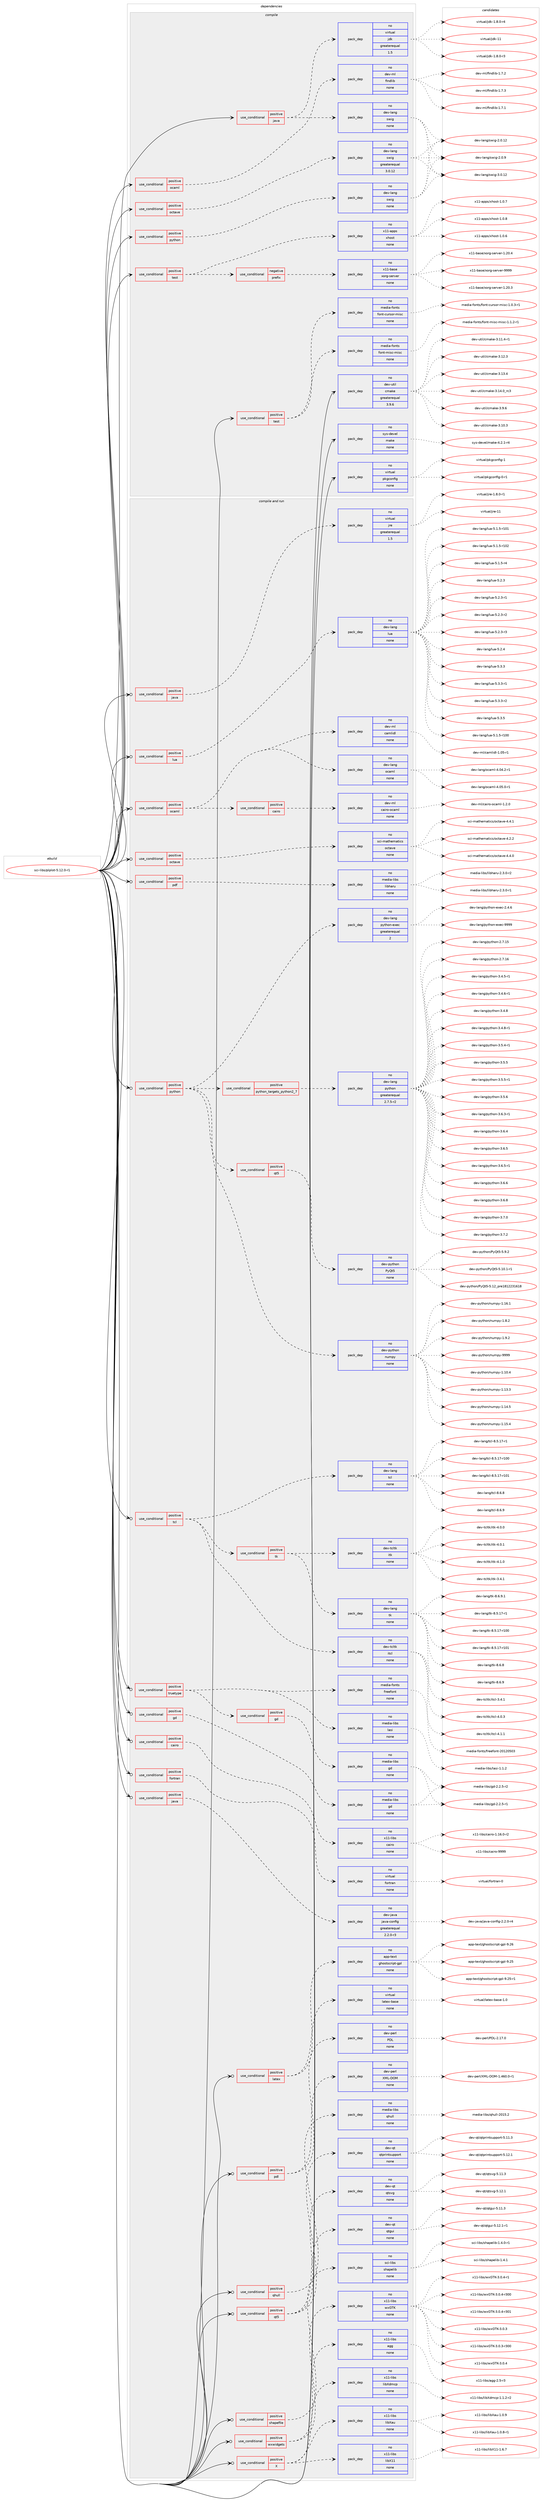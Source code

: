 digraph prolog {

# *************
# Graph options
# *************

newrank=true;
concentrate=true;
compound=true;
graph [rankdir=LR,fontname=Helvetica,fontsize=10,ranksep=1.5];#, ranksep=2.5, nodesep=0.2];
edge  [arrowhead=vee];
node  [fontname=Helvetica,fontsize=10];

# **********
# The ebuild
# **********

subgraph cluster_leftcol {
color=gray;
rank=same;
label=<<i>ebuild</i>>;
id [label="sci-libs/plplot-5.12.0-r1", color=red, width=4, href="../sci-libs/plplot-5.12.0-r1.svg"];
}

# ****************
# The dependencies
# ****************

subgraph cluster_midcol {
color=gray;
label=<<i>dependencies</i>>;
subgraph cluster_compile {
fillcolor="#eeeeee";
style=filled;
label=<<i>compile</i>>;
subgraph cond453960 {
dependency1695758 [label=<<TABLE BORDER="0" CELLBORDER="1" CELLSPACING="0" CELLPADDING="4"><TR><TD ROWSPAN="3" CELLPADDING="10">use_conditional</TD></TR><TR><TD>positive</TD></TR><TR><TD>java</TD></TR></TABLE>>, shape=none, color=red];
subgraph pack1213994 {
dependency1695759 [label=<<TABLE BORDER="0" CELLBORDER="1" CELLSPACING="0" CELLPADDING="4" WIDTH="220"><TR><TD ROWSPAN="6" CELLPADDING="30">pack_dep</TD></TR><TR><TD WIDTH="110">no</TD></TR><TR><TD>virtual</TD></TR><TR><TD>jdk</TD></TR><TR><TD>greaterequal</TD></TR><TR><TD>1.5</TD></TR></TABLE>>, shape=none, color=blue];
}
dependency1695758:e -> dependency1695759:w [weight=20,style="dashed",arrowhead="vee"];
subgraph pack1213995 {
dependency1695760 [label=<<TABLE BORDER="0" CELLBORDER="1" CELLSPACING="0" CELLPADDING="4" WIDTH="220"><TR><TD ROWSPAN="6" CELLPADDING="30">pack_dep</TD></TR><TR><TD WIDTH="110">no</TD></TR><TR><TD>dev-lang</TD></TR><TR><TD>swig</TD></TR><TR><TD>none</TD></TR><TR><TD></TD></TR></TABLE>>, shape=none, color=blue];
}
dependency1695758:e -> dependency1695760:w [weight=20,style="dashed",arrowhead="vee"];
}
id:e -> dependency1695758:w [weight=20,style="solid",arrowhead="vee"];
subgraph cond453961 {
dependency1695761 [label=<<TABLE BORDER="0" CELLBORDER="1" CELLSPACING="0" CELLPADDING="4"><TR><TD ROWSPAN="3" CELLPADDING="10">use_conditional</TD></TR><TR><TD>positive</TD></TR><TR><TD>ocaml</TD></TR></TABLE>>, shape=none, color=red];
subgraph pack1213996 {
dependency1695762 [label=<<TABLE BORDER="0" CELLBORDER="1" CELLSPACING="0" CELLPADDING="4" WIDTH="220"><TR><TD ROWSPAN="6" CELLPADDING="30">pack_dep</TD></TR><TR><TD WIDTH="110">no</TD></TR><TR><TD>dev-ml</TD></TR><TR><TD>findlib</TD></TR><TR><TD>none</TD></TR><TR><TD></TD></TR></TABLE>>, shape=none, color=blue];
}
dependency1695761:e -> dependency1695762:w [weight=20,style="dashed",arrowhead="vee"];
}
id:e -> dependency1695761:w [weight=20,style="solid",arrowhead="vee"];
subgraph cond453962 {
dependency1695763 [label=<<TABLE BORDER="0" CELLBORDER="1" CELLSPACING="0" CELLPADDING="4"><TR><TD ROWSPAN="3" CELLPADDING="10">use_conditional</TD></TR><TR><TD>positive</TD></TR><TR><TD>octave</TD></TR></TABLE>>, shape=none, color=red];
subgraph pack1213997 {
dependency1695764 [label=<<TABLE BORDER="0" CELLBORDER="1" CELLSPACING="0" CELLPADDING="4" WIDTH="220"><TR><TD ROWSPAN="6" CELLPADDING="30">pack_dep</TD></TR><TR><TD WIDTH="110">no</TD></TR><TR><TD>dev-lang</TD></TR><TR><TD>swig</TD></TR><TR><TD>greaterequal</TD></TR><TR><TD>3.0.12</TD></TR></TABLE>>, shape=none, color=blue];
}
dependency1695763:e -> dependency1695764:w [weight=20,style="dashed",arrowhead="vee"];
}
id:e -> dependency1695763:w [weight=20,style="solid",arrowhead="vee"];
subgraph cond453963 {
dependency1695765 [label=<<TABLE BORDER="0" CELLBORDER="1" CELLSPACING="0" CELLPADDING="4"><TR><TD ROWSPAN="3" CELLPADDING="10">use_conditional</TD></TR><TR><TD>positive</TD></TR><TR><TD>python</TD></TR></TABLE>>, shape=none, color=red];
subgraph pack1213998 {
dependency1695766 [label=<<TABLE BORDER="0" CELLBORDER="1" CELLSPACING="0" CELLPADDING="4" WIDTH="220"><TR><TD ROWSPAN="6" CELLPADDING="30">pack_dep</TD></TR><TR><TD WIDTH="110">no</TD></TR><TR><TD>dev-lang</TD></TR><TR><TD>swig</TD></TR><TR><TD>none</TD></TR><TR><TD></TD></TR></TABLE>>, shape=none, color=blue];
}
dependency1695765:e -> dependency1695766:w [weight=20,style="dashed",arrowhead="vee"];
}
id:e -> dependency1695765:w [weight=20,style="solid",arrowhead="vee"];
subgraph cond453964 {
dependency1695767 [label=<<TABLE BORDER="0" CELLBORDER="1" CELLSPACING="0" CELLPADDING="4"><TR><TD ROWSPAN="3" CELLPADDING="10">use_conditional</TD></TR><TR><TD>positive</TD></TR><TR><TD>test</TD></TR></TABLE>>, shape=none, color=red];
subgraph cond453965 {
dependency1695768 [label=<<TABLE BORDER="0" CELLBORDER="1" CELLSPACING="0" CELLPADDING="4"><TR><TD ROWSPAN="3" CELLPADDING="10">use_conditional</TD></TR><TR><TD>negative</TD></TR><TR><TD>prefix</TD></TR></TABLE>>, shape=none, color=red];
subgraph pack1213999 {
dependency1695769 [label=<<TABLE BORDER="0" CELLBORDER="1" CELLSPACING="0" CELLPADDING="4" WIDTH="220"><TR><TD ROWSPAN="6" CELLPADDING="30">pack_dep</TD></TR><TR><TD WIDTH="110">no</TD></TR><TR><TD>x11-base</TD></TR><TR><TD>xorg-server</TD></TR><TR><TD>none</TD></TR><TR><TD></TD></TR></TABLE>>, shape=none, color=blue];
}
dependency1695768:e -> dependency1695769:w [weight=20,style="dashed",arrowhead="vee"];
}
dependency1695767:e -> dependency1695768:w [weight=20,style="dashed",arrowhead="vee"];
subgraph pack1214000 {
dependency1695770 [label=<<TABLE BORDER="0" CELLBORDER="1" CELLSPACING="0" CELLPADDING="4" WIDTH="220"><TR><TD ROWSPAN="6" CELLPADDING="30">pack_dep</TD></TR><TR><TD WIDTH="110">no</TD></TR><TR><TD>x11-apps</TD></TR><TR><TD>xhost</TD></TR><TR><TD>none</TD></TR><TR><TD></TD></TR></TABLE>>, shape=none, color=blue];
}
dependency1695767:e -> dependency1695770:w [weight=20,style="dashed",arrowhead="vee"];
}
id:e -> dependency1695767:w [weight=20,style="solid",arrowhead="vee"];
subgraph cond453966 {
dependency1695771 [label=<<TABLE BORDER="0" CELLBORDER="1" CELLSPACING="0" CELLPADDING="4"><TR><TD ROWSPAN="3" CELLPADDING="10">use_conditional</TD></TR><TR><TD>positive</TD></TR><TR><TD>test</TD></TR></TABLE>>, shape=none, color=red];
subgraph pack1214001 {
dependency1695772 [label=<<TABLE BORDER="0" CELLBORDER="1" CELLSPACING="0" CELLPADDING="4" WIDTH="220"><TR><TD ROWSPAN="6" CELLPADDING="30">pack_dep</TD></TR><TR><TD WIDTH="110">no</TD></TR><TR><TD>media-fonts</TD></TR><TR><TD>font-misc-misc</TD></TR><TR><TD>none</TD></TR><TR><TD></TD></TR></TABLE>>, shape=none, color=blue];
}
dependency1695771:e -> dependency1695772:w [weight=20,style="dashed",arrowhead="vee"];
subgraph pack1214002 {
dependency1695773 [label=<<TABLE BORDER="0" CELLBORDER="1" CELLSPACING="0" CELLPADDING="4" WIDTH="220"><TR><TD ROWSPAN="6" CELLPADDING="30">pack_dep</TD></TR><TR><TD WIDTH="110">no</TD></TR><TR><TD>media-fonts</TD></TR><TR><TD>font-cursor-misc</TD></TR><TR><TD>none</TD></TR><TR><TD></TD></TR></TABLE>>, shape=none, color=blue];
}
dependency1695771:e -> dependency1695773:w [weight=20,style="dashed",arrowhead="vee"];
}
id:e -> dependency1695771:w [weight=20,style="solid",arrowhead="vee"];
subgraph pack1214003 {
dependency1695774 [label=<<TABLE BORDER="0" CELLBORDER="1" CELLSPACING="0" CELLPADDING="4" WIDTH="220"><TR><TD ROWSPAN="6" CELLPADDING="30">pack_dep</TD></TR><TR><TD WIDTH="110">no</TD></TR><TR><TD>dev-util</TD></TR><TR><TD>cmake</TD></TR><TR><TD>greaterequal</TD></TR><TR><TD>3.9.6</TD></TR></TABLE>>, shape=none, color=blue];
}
id:e -> dependency1695774:w [weight=20,style="solid",arrowhead="vee"];
subgraph pack1214004 {
dependency1695775 [label=<<TABLE BORDER="0" CELLBORDER="1" CELLSPACING="0" CELLPADDING="4" WIDTH="220"><TR><TD ROWSPAN="6" CELLPADDING="30">pack_dep</TD></TR><TR><TD WIDTH="110">no</TD></TR><TR><TD>sys-devel</TD></TR><TR><TD>make</TD></TR><TR><TD>none</TD></TR><TR><TD></TD></TR></TABLE>>, shape=none, color=blue];
}
id:e -> dependency1695775:w [weight=20,style="solid",arrowhead="vee"];
subgraph pack1214005 {
dependency1695776 [label=<<TABLE BORDER="0" CELLBORDER="1" CELLSPACING="0" CELLPADDING="4" WIDTH="220"><TR><TD ROWSPAN="6" CELLPADDING="30">pack_dep</TD></TR><TR><TD WIDTH="110">no</TD></TR><TR><TD>virtual</TD></TR><TR><TD>pkgconfig</TD></TR><TR><TD>none</TD></TR><TR><TD></TD></TR></TABLE>>, shape=none, color=blue];
}
id:e -> dependency1695776:w [weight=20,style="solid",arrowhead="vee"];
}
subgraph cluster_compileandrun {
fillcolor="#eeeeee";
style=filled;
label=<<i>compile and run</i>>;
subgraph cond453967 {
dependency1695777 [label=<<TABLE BORDER="0" CELLBORDER="1" CELLSPACING="0" CELLPADDING="4"><TR><TD ROWSPAN="3" CELLPADDING="10">use_conditional</TD></TR><TR><TD>positive</TD></TR><TR><TD>X</TD></TR></TABLE>>, shape=none, color=red];
subgraph pack1214006 {
dependency1695778 [label=<<TABLE BORDER="0" CELLBORDER="1" CELLSPACING="0" CELLPADDING="4" WIDTH="220"><TR><TD ROWSPAN="6" CELLPADDING="30">pack_dep</TD></TR><TR><TD WIDTH="110">no</TD></TR><TR><TD>x11-libs</TD></TR><TR><TD>libX11</TD></TR><TR><TD>none</TD></TR><TR><TD></TD></TR></TABLE>>, shape=none, color=blue];
}
dependency1695777:e -> dependency1695778:w [weight=20,style="dashed",arrowhead="vee"];
subgraph pack1214007 {
dependency1695779 [label=<<TABLE BORDER="0" CELLBORDER="1" CELLSPACING="0" CELLPADDING="4" WIDTH="220"><TR><TD ROWSPAN="6" CELLPADDING="30">pack_dep</TD></TR><TR><TD WIDTH="110">no</TD></TR><TR><TD>x11-libs</TD></TR><TR><TD>libXau</TD></TR><TR><TD>none</TD></TR><TR><TD></TD></TR></TABLE>>, shape=none, color=blue];
}
dependency1695777:e -> dependency1695779:w [weight=20,style="dashed",arrowhead="vee"];
subgraph pack1214008 {
dependency1695780 [label=<<TABLE BORDER="0" CELLBORDER="1" CELLSPACING="0" CELLPADDING="4" WIDTH="220"><TR><TD ROWSPAN="6" CELLPADDING="30">pack_dep</TD></TR><TR><TD WIDTH="110">no</TD></TR><TR><TD>x11-libs</TD></TR><TR><TD>libXdmcp</TD></TR><TR><TD>none</TD></TR><TR><TD></TD></TR></TABLE>>, shape=none, color=blue];
}
dependency1695777:e -> dependency1695780:w [weight=20,style="dashed",arrowhead="vee"];
}
id:e -> dependency1695777:w [weight=20,style="solid",arrowhead="odotvee"];
subgraph cond453968 {
dependency1695781 [label=<<TABLE BORDER="0" CELLBORDER="1" CELLSPACING="0" CELLPADDING="4"><TR><TD ROWSPAN="3" CELLPADDING="10">use_conditional</TD></TR><TR><TD>positive</TD></TR><TR><TD>cairo</TD></TR></TABLE>>, shape=none, color=red];
subgraph pack1214009 {
dependency1695782 [label=<<TABLE BORDER="0" CELLBORDER="1" CELLSPACING="0" CELLPADDING="4" WIDTH="220"><TR><TD ROWSPAN="6" CELLPADDING="30">pack_dep</TD></TR><TR><TD WIDTH="110">no</TD></TR><TR><TD>x11-libs</TD></TR><TR><TD>cairo</TD></TR><TR><TD>none</TD></TR><TR><TD></TD></TR></TABLE>>, shape=none, color=blue];
}
dependency1695781:e -> dependency1695782:w [weight=20,style="dashed",arrowhead="vee"];
}
id:e -> dependency1695781:w [weight=20,style="solid",arrowhead="odotvee"];
subgraph cond453969 {
dependency1695783 [label=<<TABLE BORDER="0" CELLBORDER="1" CELLSPACING="0" CELLPADDING="4"><TR><TD ROWSPAN="3" CELLPADDING="10">use_conditional</TD></TR><TR><TD>positive</TD></TR><TR><TD>fortran</TD></TR></TABLE>>, shape=none, color=red];
subgraph pack1214010 {
dependency1695784 [label=<<TABLE BORDER="0" CELLBORDER="1" CELLSPACING="0" CELLPADDING="4" WIDTH="220"><TR><TD ROWSPAN="6" CELLPADDING="30">pack_dep</TD></TR><TR><TD WIDTH="110">no</TD></TR><TR><TD>virtual</TD></TR><TR><TD>fortran</TD></TR><TR><TD>none</TD></TR><TR><TD></TD></TR></TABLE>>, shape=none, color=blue];
}
dependency1695783:e -> dependency1695784:w [weight=20,style="dashed",arrowhead="vee"];
}
id:e -> dependency1695783:w [weight=20,style="solid",arrowhead="odotvee"];
subgraph cond453970 {
dependency1695785 [label=<<TABLE BORDER="0" CELLBORDER="1" CELLSPACING="0" CELLPADDING="4"><TR><TD ROWSPAN="3" CELLPADDING="10">use_conditional</TD></TR><TR><TD>positive</TD></TR><TR><TD>gd</TD></TR></TABLE>>, shape=none, color=red];
subgraph pack1214011 {
dependency1695786 [label=<<TABLE BORDER="0" CELLBORDER="1" CELLSPACING="0" CELLPADDING="4" WIDTH="220"><TR><TD ROWSPAN="6" CELLPADDING="30">pack_dep</TD></TR><TR><TD WIDTH="110">no</TD></TR><TR><TD>media-libs</TD></TR><TR><TD>gd</TD></TR><TR><TD>none</TD></TR><TR><TD></TD></TR></TABLE>>, shape=none, color=blue];
}
dependency1695785:e -> dependency1695786:w [weight=20,style="dashed",arrowhead="vee"];
}
id:e -> dependency1695785:w [weight=20,style="solid",arrowhead="odotvee"];
subgraph cond453971 {
dependency1695787 [label=<<TABLE BORDER="0" CELLBORDER="1" CELLSPACING="0" CELLPADDING="4"><TR><TD ROWSPAN="3" CELLPADDING="10">use_conditional</TD></TR><TR><TD>positive</TD></TR><TR><TD>java</TD></TR></TABLE>>, shape=none, color=red];
subgraph pack1214012 {
dependency1695788 [label=<<TABLE BORDER="0" CELLBORDER="1" CELLSPACING="0" CELLPADDING="4" WIDTH="220"><TR><TD ROWSPAN="6" CELLPADDING="30">pack_dep</TD></TR><TR><TD WIDTH="110">no</TD></TR><TR><TD>dev-java</TD></TR><TR><TD>java-config</TD></TR><TR><TD>greaterequal</TD></TR><TR><TD>2.2.0-r3</TD></TR></TABLE>>, shape=none, color=blue];
}
dependency1695787:e -> dependency1695788:w [weight=20,style="dashed",arrowhead="vee"];
}
id:e -> dependency1695787:w [weight=20,style="solid",arrowhead="odotvee"];
subgraph cond453972 {
dependency1695789 [label=<<TABLE BORDER="0" CELLBORDER="1" CELLSPACING="0" CELLPADDING="4"><TR><TD ROWSPAN="3" CELLPADDING="10">use_conditional</TD></TR><TR><TD>positive</TD></TR><TR><TD>java</TD></TR></TABLE>>, shape=none, color=red];
subgraph pack1214013 {
dependency1695790 [label=<<TABLE BORDER="0" CELLBORDER="1" CELLSPACING="0" CELLPADDING="4" WIDTH="220"><TR><TD ROWSPAN="6" CELLPADDING="30">pack_dep</TD></TR><TR><TD WIDTH="110">no</TD></TR><TR><TD>virtual</TD></TR><TR><TD>jre</TD></TR><TR><TD>greaterequal</TD></TR><TR><TD>1.5</TD></TR></TABLE>>, shape=none, color=blue];
}
dependency1695789:e -> dependency1695790:w [weight=20,style="dashed",arrowhead="vee"];
}
id:e -> dependency1695789:w [weight=20,style="solid",arrowhead="odotvee"];
subgraph cond453973 {
dependency1695791 [label=<<TABLE BORDER="0" CELLBORDER="1" CELLSPACING="0" CELLPADDING="4"><TR><TD ROWSPAN="3" CELLPADDING="10">use_conditional</TD></TR><TR><TD>positive</TD></TR><TR><TD>latex</TD></TR></TABLE>>, shape=none, color=red];
subgraph pack1214014 {
dependency1695792 [label=<<TABLE BORDER="0" CELLBORDER="1" CELLSPACING="0" CELLPADDING="4" WIDTH="220"><TR><TD ROWSPAN="6" CELLPADDING="30">pack_dep</TD></TR><TR><TD WIDTH="110">no</TD></TR><TR><TD>app-text</TD></TR><TR><TD>ghostscript-gpl</TD></TR><TR><TD>none</TD></TR><TR><TD></TD></TR></TABLE>>, shape=none, color=blue];
}
dependency1695791:e -> dependency1695792:w [weight=20,style="dashed",arrowhead="vee"];
subgraph pack1214015 {
dependency1695793 [label=<<TABLE BORDER="0" CELLBORDER="1" CELLSPACING="0" CELLPADDING="4" WIDTH="220"><TR><TD ROWSPAN="6" CELLPADDING="30">pack_dep</TD></TR><TR><TD WIDTH="110">no</TD></TR><TR><TD>virtual</TD></TR><TR><TD>latex-base</TD></TR><TR><TD>none</TD></TR><TR><TD></TD></TR></TABLE>>, shape=none, color=blue];
}
dependency1695791:e -> dependency1695793:w [weight=20,style="dashed",arrowhead="vee"];
}
id:e -> dependency1695791:w [weight=20,style="solid",arrowhead="odotvee"];
subgraph cond453974 {
dependency1695794 [label=<<TABLE BORDER="0" CELLBORDER="1" CELLSPACING="0" CELLPADDING="4"><TR><TD ROWSPAN="3" CELLPADDING="10">use_conditional</TD></TR><TR><TD>positive</TD></TR><TR><TD>lua</TD></TR></TABLE>>, shape=none, color=red];
subgraph pack1214016 {
dependency1695795 [label=<<TABLE BORDER="0" CELLBORDER="1" CELLSPACING="0" CELLPADDING="4" WIDTH="220"><TR><TD ROWSPAN="6" CELLPADDING="30">pack_dep</TD></TR><TR><TD WIDTH="110">no</TD></TR><TR><TD>dev-lang</TD></TR><TR><TD>lua</TD></TR><TR><TD>none</TD></TR><TR><TD></TD></TR></TABLE>>, shape=none, color=blue];
}
dependency1695794:e -> dependency1695795:w [weight=20,style="dashed",arrowhead="vee"];
}
id:e -> dependency1695794:w [weight=20,style="solid",arrowhead="odotvee"];
subgraph cond453975 {
dependency1695796 [label=<<TABLE BORDER="0" CELLBORDER="1" CELLSPACING="0" CELLPADDING="4"><TR><TD ROWSPAN="3" CELLPADDING="10">use_conditional</TD></TR><TR><TD>positive</TD></TR><TR><TD>ocaml</TD></TR></TABLE>>, shape=none, color=red];
subgraph pack1214017 {
dependency1695797 [label=<<TABLE BORDER="0" CELLBORDER="1" CELLSPACING="0" CELLPADDING="4" WIDTH="220"><TR><TD ROWSPAN="6" CELLPADDING="30">pack_dep</TD></TR><TR><TD WIDTH="110">no</TD></TR><TR><TD>dev-lang</TD></TR><TR><TD>ocaml</TD></TR><TR><TD>none</TD></TR><TR><TD></TD></TR></TABLE>>, shape=none, color=blue];
}
dependency1695796:e -> dependency1695797:w [weight=20,style="dashed",arrowhead="vee"];
subgraph pack1214018 {
dependency1695798 [label=<<TABLE BORDER="0" CELLBORDER="1" CELLSPACING="0" CELLPADDING="4" WIDTH="220"><TR><TD ROWSPAN="6" CELLPADDING="30">pack_dep</TD></TR><TR><TD WIDTH="110">no</TD></TR><TR><TD>dev-ml</TD></TR><TR><TD>camlidl</TD></TR><TR><TD>none</TD></TR><TR><TD></TD></TR></TABLE>>, shape=none, color=blue];
}
dependency1695796:e -> dependency1695798:w [weight=20,style="dashed",arrowhead="vee"];
subgraph cond453976 {
dependency1695799 [label=<<TABLE BORDER="0" CELLBORDER="1" CELLSPACING="0" CELLPADDING="4"><TR><TD ROWSPAN="3" CELLPADDING="10">use_conditional</TD></TR><TR><TD>positive</TD></TR><TR><TD>cairo</TD></TR></TABLE>>, shape=none, color=red];
subgraph pack1214019 {
dependency1695800 [label=<<TABLE BORDER="0" CELLBORDER="1" CELLSPACING="0" CELLPADDING="4" WIDTH="220"><TR><TD ROWSPAN="6" CELLPADDING="30">pack_dep</TD></TR><TR><TD WIDTH="110">no</TD></TR><TR><TD>dev-ml</TD></TR><TR><TD>cairo-ocaml</TD></TR><TR><TD>none</TD></TR><TR><TD></TD></TR></TABLE>>, shape=none, color=blue];
}
dependency1695799:e -> dependency1695800:w [weight=20,style="dashed",arrowhead="vee"];
}
dependency1695796:e -> dependency1695799:w [weight=20,style="dashed",arrowhead="vee"];
}
id:e -> dependency1695796:w [weight=20,style="solid",arrowhead="odotvee"];
subgraph cond453977 {
dependency1695801 [label=<<TABLE BORDER="0" CELLBORDER="1" CELLSPACING="0" CELLPADDING="4"><TR><TD ROWSPAN="3" CELLPADDING="10">use_conditional</TD></TR><TR><TD>positive</TD></TR><TR><TD>octave</TD></TR></TABLE>>, shape=none, color=red];
subgraph pack1214020 {
dependency1695802 [label=<<TABLE BORDER="0" CELLBORDER="1" CELLSPACING="0" CELLPADDING="4" WIDTH="220"><TR><TD ROWSPAN="6" CELLPADDING="30">pack_dep</TD></TR><TR><TD WIDTH="110">no</TD></TR><TR><TD>sci-mathematics</TD></TR><TR><TD>octave</TD></TR><TR><TD>none</TD></TR><TR><TD></TD></TR></TABLE>>, shape=none, color=blue];
}
dependency1695801:e -> dependency1695802:w [weight=20,style="dashed",arrowhead="vee"];
}
id:e -> dependency1695801:w [weight=20,style="solid",arrowhead="odotvee"];
subgraph cond453978 {
dependency1695803 [label=<<TABLE BORDER="0" CELLBORDER="1" CELLSPACING="0" CELLPADDING="4"><TR><TD ROWSPAN="3" CELLPADDING="10">use_conditional</TD></TR><TR><TD>positive</TD></TR><TR><TD>pdf</TD></TR></TABLE>>, shape=none, color=red];
subgraph pack1214021 {
dependency1695804 [label=<<TABLE BORDER="0" CELLBORDER="1" CELLSPACING="0" CELLPADDING="4" WIDTH="220"><TR><TD ROWSPAN="6" CELLPADDING="30">pack_dep</TD></TR><TR><TD WIDTH="110">no</TD></TR><TR><TD>media-libs</TD></TR><TR><TD>libharu</TD></TR><TR><TD>none</TD></TR><TR><TD></TD></TR></TABLE>>, shape=none, color=blue];
}
dependency1695803:e -> dependency1695804:w [weight=20,style="dashed",arrowhead="vee"];
}
id:e -> dependency1695803:w [weight=20,style="solid",arrowhead="odotvee"];
subgraph cond453979 {
dependency1695805 [label=<<TABLE BORDER="0" CELLBORDER="1" CELLSPACING="0" CELLPADDING="4"><TR><TD ROWSPAN="3" CELLPADDING="10">use_conditional</TD></TR><TR><TD>positive</TD></TR><TR><TD>pdl</TD></TR></TABLE>>, shape=none, color=red];
subgraph pack1214022 {
dependency1695806 [label=<<TABLE BORDER="0" CELLBORDER="1" CELLSPACING="0" CELLPADDING="4" WIDTH="220"><TR><TD ROWSPAN="6" CELLPADDING="30">pack_dep</TD></TR><TR><TD WIDTH="110">no</TD></TR><TR><TD>dev-perl</TD></TR><TR><TD>PDL</TD></TR><TR><TD>none</TD></TR><TR><TD></TD></TR></TABLE>>, shape=none, color=blue];
}
dependency1695805:e -> dependency1695806:w [weight=20,style="dashed",arrowhead="vee"];
subgraph pack1214023 {
dependency1695807 [label=<<TABLE BORDER="0" CELLBORDER="1" CELLSPACING="0" CELLPADDING="4" WIDTH="220"><TR><TD ROWSPAN="6" CELLPADDING="30">pack_dep</TD></TR><TR><TD WIDTH="110">no</TD></TR><TR><TD>dev-perl</TD></TR><TR><TD>XML-DOM</TD></TR><TR><TD>none</TD></TR><TR><TD></TD></TR></TABLE>>, shape=none, color=blue];
}
dependency1695805:e -> dependency1695807:w [weight=20,style="dashed",arrowhead="vee"];
}
id:e -> dependency1695805:w [weight=20,style="solid",arrowhead="odotvee"];
subgraph cond453980 {
dependency1695808 [label=<<TABLE BORDER="0" CELLBORDER="1" CELLSPACING="0" CELLPADDING="4"><TR><TD ROWSPAN="3" CELLPADDING="10">use_conditional</TD></TR><TR><TD>positive</TD></TR><TR><TD>python</TD></TR></TABLE>>, shape=none, color=red];
subgraph cond453981 {
dependency1695809 [label=<<TABLE BORDER="0" CELLBORDER="1" CELLSPACING="0" CELLPADDING="4"><TR><TD ROWSPAN="3" CELLPADDING="10">use_conditional</TD></TR><TR><TD>positive</TD></TR><TR><TD>python_targets_python2_7</TD></TR></TABLE>>, shape=none, color=red];
subgraph pack1214024 {
dependency1695810 [label=<<TABLE BORDER="0" CELLBORDER="1" CELLSPACING="0" CELLPADDING="4" WIDTH="220"><TR><TD ROWSPAN="6" CELLPADDING="30">pack_dep</TD></TR><TR><TD WIDTH="110">no</TD></TR><TR><TD>dev-lang</TD></TR><TR><TD>python</TD></TR><TR><TD>greaterequal</TD></TR><TR><TD>2.7.5-r2</TD></TR></TABLE>>, shape=none, color=blue];
}
dependency1695809:e -> dependency1695810:w [weight=20,style="dashed",arrowhead="vee"];
}
dependency1695808:e -> dependency1695809:w [weight=20,style="dashed",arrowhead="vee"];
subgraph pack1214025 {
dependency1695811 [label=<<TABLE BORDER="0" CELLBORDER="1" CELLSPACING="0" CELLPADDING="4" WIDTH="220"><TR><TD ROWSPAN="6" CELLPADDING="30">pack_dep</TD></TR><TR><TD WIDTH="110">no</TD></TR><TR><TD>dev-lang</TD></TR><TR><TD>python-exec</TD></TR><TR><TD>greaterequal</TD></TR><TR><TD>2</TD></TR></TABLE>>, shape=none, color=blue];
}
dependency1695808:e -> dependency1695811:w [weight=20,style="dashed",arrowhead="vee"];
subgraph pack1214026 {
dependency1695812 [label=<<TABLE BORDER="0" CELLBORDER="1" CELLSPACING="0" CELLPADDING="4" WIDTH="220"><TR><TD ROWSPAN="6" CELLPADDING="30">pack_dep</TD></TR><TR><TD WIDTH="110">no</TD></TR><TR><TD>dev-python</TD></TR><TR><TD>numpy</TD></TR><TR><TD>none</TD></TR><TR><TD></TD></TR></TABLE>>, shape=none, color=blue];
}
dependency1695808:e -> dependency1695812:w [weight=20,style="dashed",arrowhead="vee"];
subgraph cond453982 {
dependency1695813 [label=<<TABLE BORDER="0" CELLBORDER="1" CELLSPACING="0" CELLPADDING="4"><TR><TD ROWSPAN="3" CELLPADDING="10">use_conditional</TD></TR><TR><TD>positive</TD></TR><TR><TD>qt5</TD></TR></TABLE>>, shape=none, color=red];
subgraph pack1214027 {
dependency1695814 [label=<<TABLE BORDER="0" CELLBORDER="1" CELLSPACING="0" CELLPADDING="4" WIDTH="220"><TR><TD ROWSPAN="6" CELLPADDING="30">pack_dep</TD></TR><TR><TD WIDTH="110">no</TD></TR><TR><TD>dev-python</TD></TR><TR><TD>PyQt5</TD></TR><TR><TD>none</TD></TR><TR><TD></TD></TR></TABLE>>, shape=none, color=blue];
}
dependency1695813:e -> dependency1695814:w [weight=20,style="dashed",arrowhead="vee"];
}
dependency1695808:e -> dependency1695813:w [weight=20,style="dashed",arrowhead="vee"];
}
id:e -> dependency1695808:w [weight=20,style="solid",arrowhead="odotvee"];
subgraph cond453983 {
dependency1695815 [label=<<TABLE BORDER="0" CELLBORDER="1" CELLSPACING="0" CELLPADDING="4"><TR><TD ROWSPAN="3" CELLPADDING="10">use_conditional</TD></TR><TR><TD>positive</TD></TR><TR><TD>qhull</TD></TR></TABLE>>, shape=none, color=red];
subgraph pack1214028 {
dependency1695816 [label=<<TABLE BORDER="0" CELLBORDER="1" CELLSPACING="0" CELLPADDING="4" WIDTH="220"><TR><TD ROWSPAN="6" CELLPADDING="30">pack_dep</TD></TR><TR><TD WIDTH="110">no</TD></TR><TR><TD>media-libs</TD></TR><TR><TD>qhull</TD></TR><TR><TD>none</TD></TR><TR><TD></TD></TR></TABLE>>, shape=none, color=blue];
}
dependency1695815:e -> dependency1695816:w [weight=20,style="dashed",arrowhead="vee"];
}
id:e -> dependency1695815:w [weight=20,style="solid",arrowhead="odotvee"];
subgraph cond453984 {
dependency1695817 [label=<<TABLE BORDER="0" CELLBORDER="1" CELLSPACING="0" CELLPADDING="4"><TR><TD ROWSPAN="3" CELLPADDING="10">use_conditional</TD></TR><TR><TD>positive</TD></TR><TR><TD>qt5</TD></TR></TABLE>>, shape=none, color=red];
subgraph pack1214029 {
dependency1695818 [label=<<TABLE BORDER="0" CELLBORDER="1" CELLSPACING="0" CELLPADDING="4" WIDTH="220"><TR><TD ROWSPAN="6" CELLPADDING="30">pack_dep</TD></TR><TR><TD WIDTH="110">no</TD></TR><TR><TD>dev-qt</TD></TR><TR><TD>qtgui</TD></TR><TR><TD>none</TD></TR><TR><TD></TD></TR></TABLE>>, shape=none, color=blue];
}
dependency1695817:e -> dependency1695818:w [weight=20,style="dashed",arrowhead="vee"];
subgraph pack1214030 {
dependency1695819 [label=<<TABLE BORDER="0" CELLBORDER="1" CELLSPACING="0" CELLPADDING="4" WIDTH="220"><TR><TD ROWSPAN="6" CELLPADDING="30">pack_dep</TD></TR><TR><TD WIDTH="110">no</TD></TR><TR><TD>dev-qt</TD></TR><TR><TD>qtsvg</TD></TR><TR><TD>none</TD></TR><TR><TD></TD></TR></TABLE>>, shape=none, color=blue];
}
dependency1695817:e -> dependency1695819:w [weight=20,style="dashed",arrowhead="vee"];
subgraph pack1214031 {
dependency1695820 [label=<<TABLE BORDER="0" CELLBORDER="1" CELLSPACING="0" CELLPADDING="4" WIDTH="220"><TR><TD ROWSPAN="6" CELLPADDING="30">pack_dep</TD></TR><TR><TD WIDTH="110">no</TD></TR><TR><TD>dev-qt</TD></TR><TR><TD>qtprintsupport</TD></TR><TR><TD>none</TD></TR><TR><TD></TD></TR></TABLE>>, shape=none, color=blue];
}
dependency1695817:e -> dependency1695820:w [weight=20,style="dashed",arrowhead="vee"];
}
id:e -> dependency1695817:w [weight=20,style="solid",arrowhead="odotvee"];
subgraph cond453985 {
dependency1695821 [label=<<TABLE BORDER="0" CELLBORDER="1" CELLSPACING="0" CELLPADDING="4"><TR><TD ROWSPAN="3" CELLPADDING="10">use_conditional</TD></TR><TR><TD>positive</TD></TR><TR><TD>shapefile</TD></TR></TABLE>>, shape=none, color=red];
subgraph pack1214032 {
dependency1695822 [label=<<TABLE BORDER="0" CELLBORDER="1" CELLSPACING="0" CELLPADDING="4" WIDTH="220"><TR><TD ROWSPAN="6" CELLPADDING="30">pack_dep</TD></TR><TR><TD WIDTH="110">no</TD></TR><TR><TD>sci-libs</TD></TR><TR><TD>shapelib</TD></TR><TR><TD>none</TD></TR><TR><TD></TD></TR></TABLE>>, shape=none, color=blue];
}
dependency1695821:e -> dependency1695822:w [weight=20,style="dashed",arrowhead="vee"];
}
id:e -> dependency1695821:w [weight=20,style="solid",arrowhead="odotvee"];
subgraph cond453986 {
dependency1695823 [label=<<TABLE BORDER="0" CELLBORDER="1" CELLSPACING="0" CELLPADDING="4"><TR><TD ROWSPAN="3" CELLPADDING="10">use_conditional</TD></TR><TR><TD>positive</TD></TR><TR><TD>tcl</TD></TR></TABLE>>, shape=none, color=red];
subgraph pack1214033 {
dependency1695824 [label=<<TABLE BORDER="0" CELLBORDER="1" CELLSPACING="0" CELLPADDING="4" WIDTH="220"><TR><TD ROWSPAN="6" CELLPADDING="30">pack_dep</TD></TR><TR><TD WIDTH="110">no</TD></TR><TR><TD>dev-lang</TD></TR><TR><TD>tcl</TD></TR><TR><TD>none</TD></TR><TR><TD></TD></TR></TABLE>>, shape=none, color=blue];
}
dependency1695823:e -> dependency1695824:w [weight=20,style="dashed",arrowhead="vee"];
subgraph pack1214034 {
dependency1695825 [label=<<TABLE BORDER="0" CELLBORDER="1" CELLSPACING="0" CELLPADDING="4" WIDTH="220"><TR><TD ROWSPAN="6" CELLPADDING="30">pack_dep</TD></TR><TR><TD WIDTH="110">no</TD></TR><TR><TD>dev-tcltk</TD></TR><TR><TD>itcl</TD></TR><TR><TD>none</TD></TR><TR><TD></TD></TR></TABLE>>, shape=none, color=blue];
}
dependency1695823:e -> dependency1695825:w [weight=20,style="dashed",arrowhead="vee"];
subgraph cond453987 {
dependency1695826 [label=<<TABLE BORDER="0" CELLBORDER="1" CELLSPACING="0" CELLPADDING="4"><TR><TD ROWSPAN="3" CELLPADDING="10">use_conditional</TD></TR><TR><TD>positive</TD></TR><TR><TD>tk</TD></TR></TABLE>>, shape=none, color=red];
subgraph pack1214035 {
dependency1695827 [label=<<TABLE BORDER="0" CELLBORDER="1" CELLSPACING="0" CELLPADDING="4" WIDTH="220"><TR><TD ROWSPAN="6" CELLPADDING="30">pack_dep</TD></TR><TR><TD WIDTH="110">no</TD></TR><TR><TD>dev-lang</TD></TR><TR><TD>tk</TD></TR><TR><TD>none</TD></TR><TR><TD></TD></TR></TABLE>>, shape=none, color=blue];
}
dependency1695826:e -> dependency1695827:w [weight=20,style="dashed",arrowhead="vee"];
subgraph pack1214036 {
dependency1695828 [label=<<TABLE BORDER="0" CELLBORDER="1" CELLSPACING="0" CELLPADDING="4" WIDTH="220"><TR><TD ROWSPAN="6" CELLPADDING="30">pack_dep</TD></TR><TR><TD WIDTH="110">no</TD></TR><TR><TD>dev-tcltk</TD></TR><TR><TD>itk</TD></TR><TR><TD>none</TD></TR><TR><TD></TD></TR></TABLE>>, shape=none, color=blue];
}
dependency1695826:e -> dependency1695828:w [weight=20,style="dashed",arrowhead="vee"];
}
dependency1695823:e -> dependency1695826:w [weight=20,style="dashed",arrowhead="vee"];
}
id:e -> dependency1695823:w [weight=20,style="solid",arrowhead="odotvee"];
subgraph cond453988 {
dependency1695829 [label=<<TABLE BORDER="0" CELLBORDER="1" CELLSPACING="0" CELLPADDING="4"><TR><TD ROWSPAN="3" CELLPADDING="10">use_conditional</TD></TR><TR><TD>positive</TD></TR><TR><TD>truetype</TD></TR></TABLE>>, shape=none, color=red];
subgraph pack1214037 {
dependency1695830 [label=<<TABLE BORDER="0" CELLBORDER="1" CELLSPACING="0" CELLPADDING="4" WIDTH="220"><TR><TD ROWSPAN="6" CELLPADDING="30">pack_dep</TD></TR><TR><TD WIDTH="110">no</TD></TR><TR><TD>media-fonts</TD></TR><TR><TD>freefont</TD></TR><TR><TD>none</TD></TR><TR><TD></TD></TR></TABLE>>, shape=none, color=blue];
}
dependency1695829:e -> dependency1695830:w [weight=20,style="dashed",arrowhead="vee"];
subgraph pack1214038 {
dependency1695831 [label=<<TABLE BORDER="0" CELLBORDER="1" CELLSPACING="0" CELLPADDING="4" WIDTH="220"><TR><TD ROWSPAN="6" CELLPADDING="30">pack_dep</TD></TR><TR><TD WIDTH="110">no</TD></TR><TR><TD>media-libs</TD></TR><TR><TD>lasi</TD></TR><TR><TD>none</TD></TR><TR><TD></TD></TR></TABLE>>, shape=none, color=blue];
}
dependency1695829:e -> dependency1695831:w [weight=20,style="dashed",arrowhead="vee"];
subgraph cond453989 {
dependency1695832 [label=<<TABLE BORDER="0" CELLBORDER="1" CELLSPACING="0" CELLPADDING="4"><TR><TD ROWSPAN="3" CELLPADDING="10">use_conditional</TD></TR><TR><TD>positive</TD></TR><TR><TD>gd</TD></TR></TABLE>>, shape=none, color=red];
subgraph pack1214039 {
dependency1695833 [label=<<TABLE BORDER="0" CELLBORDER="1" CELLSPACING="0" CELLPADDING="4" WIDTH="220"><TR><TD ROWSPAN="6" CELLPADDING="30">pack_dep</TD></TR><TR><TD WIDTH="110">no</TD></TR><TR><TD>media-libs</TD></TR><TR><TD>gd</TD></TR><TR><TD>none</TD></TR><TR><TD></TD></TR></TABLE>>, shape=none, color=blue];
}
dependency1695832:e -> dependency1695833:w [weight=20,style="dashed",arrowhead="vee"];
}
dependency1695829:e -> dependency1695832:w [weight=20,style="dashed",arrowhead="vee"];
}
id:e -> dependency1695829:w [weight=20,style="solid",arrowhead="odotvee"];
subgraph cond453990 {
dependency1695834 [label=<<TABLE BORDER="0" CELLBORDER="1" CELLSPACING="0" CELLPADDING="4"><TR><TD ROWSPAN="3" CELLPADDING="10">use_conditional</TD></TR><TR><TD>positive</TD></TR><TR><TD>wxwidgets</TD></TR></TABLE>>, shape=none, color=red];
subgraph pack1214040 {
dependency1695835 [label=<<TABLE BORDER="0" CELLBORDER="1" CELLSPACING="0" CELLPADDING="4" WIDTH="220"><TR><TD ROWSPAN="6" CELLPADDING="30">pack_dep</TD></TR><TR><TD WIDTH="110">no</TD></TR><TR><TD>x11-libs</TD></TR><TR><TD>wxGTK</TD></TR><TR><TD>none</TD></TR><TR><TD></TD></TR></TABLE>>, shape=none, color=blue];
}
dependency1695834:e -> dependency1695835:w [weight=20,style="dashed",arrowhead="vee"];
subgraph pack1214041 {
dependency1695836 [label=<<TABLE BORDER="0" CELLBORDER="1" CELLSPACING="0" CELLPADDING="4" WIDTH="220"><TR><TD ROWSPAN="6" CELLPADDING="30">pack_dep</TD></TR><TR><TD WIDTH="110">no</TD></TR><TR><TD>x11-libs</TD></TR><TR><TD>agg</TD></TR><TR><TD>none</TD></TR><TR><TD></TD></TR></TABLE>>, shape=none, color=blue];
}
dependency1695834:e -> dependency1695836:w [weight=20,style="dashed",arrowhead="vee"];
}
id:e -> dependency1695834:w [weight=20,style="solid",arrowhead="odotvee"];
}
subgraph cluster_run {
fillcolor="#eeeeee";
style=filled;
label=<<i>run</i>>;
}
}

# **************
# The candidates
# **************

subgraph cluster_choices {
rank=same;
color=gray;
label=<<i>candidates</i>>;

subgraph choice1213994 {
color=black;
nodesep=1;
choice11810511411611797108471061001074549465646484511451 [label="virtual/jdk-1.8.0-r3", color=red, width=4,href="../virtual/jdk-1.8.0-r3.svg"];
choice11810511411611797108471061001074549465646484511452 [label="virtual/jdk-1.8.0-r4", color=red, width=4,href="../virtual/jdk-1.8.0-r4.svg"];
choice1181051141161179710847106100107454949 [label="virtual/jdk-11", color=red, width=4,href="../virtual/jdk-11.svg"];
dependency1695759:e -> choice11810511411611797108471061001074549465646484511451:w [style=dotted,weight="100"];
dependency1695759:e -> choice11810511411611797108471061001074549465646484511452:w [style=dotted,weight="100"];
dependency1695759:e -> choice1181051141161179710847106100107454949:w [style=dotted,weight="100"];
}
subgraph choice1213995 {
color=black;
nodesep=1;
choice10010111845108971101034711511910510345504648464950 [label="dev-lang/swig-2.0.12", color=red, width=4,href="../dev-lang/swig-2.0.12.svg"];
choice100101118451089711010347115119105103455046484657 [label="dev-lang/swig-2.0.9", color=red, width=4,href="../dev-lang/swig-2.0.9.svg"];
choice10010111845108971101034711511910510345514648464950 [label="dev-lang/swig-3.0.12", color=red, width=4,href="../dev-lang/swig-3.0.12.svg"];
dependency1695760:e -> choice10010111845108971101034711511910510345504648464950:w [style=dotted,weight="100"];
dependency1695760:e -> choice100101118451089711010347115119105103455046484657:w [style=dotted,weight="100"];
dependency1695760:e -> choice10010111845108971101034711511910510345514648464950:w [style=dotted,weight="100"];
}
subgraph choice1213996 {
color=black;
nodesep=1;
choice100101118451091084710210511010010810598454946554649 [label="dev-ml/findlib-1.7.1", color=red, width=4,href="../dev-ml/findlib-1.7.1.svg"];
choice100101118451091084710210511010010810598454946554650 [label="dev-ml/findlib-1.7.2", color=red, width=4,href="../dev-ml/findlib-1.7.2.svg"];
choice100101118451091084710210511010010810598454946554651 [label="dev-ml/findlib-1.7.3", color=red, width=4,href="../dev-ml/findlib-1.7.3.svg"];
dependency1695762:e -> choice100101118451091084710210511010010810598454946554649:w [style=dotted,weight="100"];
dependency1695762:e -> choice100101118451091084710210511010010810598454946554650:w [style=dotted,weight="100"];
dependency1695762:e -> choice100101118451091084710210511010010810598454946554651:w [style=dotted,weight="100"];
}
subgraph choice1213997 {
color=black;
nodesep=1;
choice10010111845108971101034711511910510345504648464950 [label="dev-lang/swig-2.0.12", color=red, width=4,href="../dev-lang/swig-2.0.12.svg"];
choice100101118451089711010347115119105103455046484657 [label="dev-lang/swig-2.0.9", color=red, width=4,href="../dev-lang/swig-2.0.9.svg"];
choice10010111845108971101034711511910510345514648464950 [label="dev-lang/swig-3.0.12", color=red, width=4,href="../dev-lang/swig-3.0.12.svg"];
dependency1695764:e -> choice10010111845108971101034711511910510345504648464950:w [style=dotted,weight="100"];
dependency1695764:e -> choice100101118451089711010347115119105103455046484657:w [style=dotted,weight="100"];
dependency1695764:e -> choice10010111845108971101034711511910510345514648464950:w [style=dotted,weight="100"];
}
subgraph choice1213998 {
color=black;
nodesep=1;
choice10010111845108971101034711511910510345504648464950 [label="dev-lang/swig-2.0.12", color=red, width=4,href="../dev-lang/swig-2.0.12.svg"];
choice100101118451089711010347115119105103455046484657 [label="dev-lang/swig-2.0.9", color=red, width=4,href="../dev-lang/swig-2.0.9.svg"];
choice10010111845108971101034711511910510345514648464950 [label="dev-lang/swig-3.0.12", color=red, width=4,href="../dev-lang/swig-3.0.12.svg"];
dependency1695766:e -> choice10010111845108971101034711511910510345504648464950:w [style=dotted,weight="100"];
dependency1695766:e -> choice100101118451089711010347115119105103455046484657:w [style=dotted,weight="100"];
dependency1695766:e -> choice10010111845108971101034711511910510345514648464950:w [style=dotted,weight="100"];
}
subgraph choice1213999 {
color=black;
nodesep=1;
choice1204949459897115101471201111141034511510111411810111445494650484651 [label="x11-base/xorg-server-1.20.3", color=red, width=4,href="../x11-base/xorg-server-1.20.3.svg"];
choice1204949459897115101471201111141034511510111411810111445494650484652 [label="x11-base/xorg-server-1.20.4", color=red, width=4,href="../x11-base/xorg-server-1.20.4.svg"];
choice120494945989711510147120111114103451151011141181011144557575757 [label="x11-base/xorg-server-9999", color=red, width=4,href="../x11-base/xorg-server-9999.svg"];
dependency1695769:e -> choice1204949459897115101471201111141034511510111411810111445494650484651:w [style=dotted,weight="100"];
dependency1695769:e -> choice1204949459897115101471201111141034511510111411810111445494650484652:w [style=dotted,weight="100"];
dependency1695769:e -> choice120494945989711510147120111114103451151011141181011144557575757:w [style=dotted,weight="100"];
}
subgraph choice1214000 {
color=black;
nodesep=1;
choice1204949459711211211547120104111115116454946484654 [label="x11-apps/xhost-1.0.6", color=red, width=4,href="../x11-apps/xhost-1.0.6.svg"];
choice1204949459711211211547120104111115116454946484655 [label="x11-apps/xhost-1.0.7", color=red, width=4,href="../x11-apps/xhost-1.0.7.svg"];
choice1204949459711211211547120104111115116454946484656 [label="x11-apps/xhost-1.0.8", color=red, width=4,href="../x11-apps/xhost-1.0.8.svg"];
dependency1695770:e -> choice1204949459711211211547120104111115116454946484654:w [style=dotted,weight="100"];
dependency1695770:e -> choice1204949459711211211547120104111115116454946484655:w [style=dotted,weight="100"];
dependency1695770:e -> choice1204949459711211211547120104111115116454946484656:w [style=dotted,weight="100"];
}
subgraph choice1214001 {
color=black;
nodesep=1;
choice109101100105974510211111011611547102111110116451091051159945109105115994549464946504511449 [label="media-fonts/font-misc-misc-1.1.2-r1", color=red, width=4,href="../media-fonts/font-misc-misc-1.1.2-r1.svg"];
dependency1695772:e -> choice109101100105974510211111011611547102111110116451091051159945109105115994549464946504511449:w [style=dotted,weight="100"];
}
subgraph choice1214002 {
color=black;
nodesep=1;
choice109101100105974510211111011611547102111110116459911711411511111445109105115994549464846514511449 [label="media-fonts/font-cursor-misc-1.0.3-r1", color=red, width=4,href="../media-fonts/font-cursor-misc-1.0.3-r1.svg"];
dependency1695773:e -> choice109101100105974510211111011611547102111110116459911711411511111445109105115994549464846514511449:w [style=dotted,weight="100"];
}
subgraph choice1214003 {
color=black;
nodesep=1;
choice1001011184511711610510847991099710710145514649484651 [label="dev-util/cmake-3.10.3", color=red, width=4,href="../dev-util/cmake-3.10.3.svg"];
choice10010111845117116105108479910997107101455146494946524511449 [label="dev-util/cmake-3.11.4-r1", color=red, width=4,href="../dev-util/cmake-3.11.4-r1.svg"];
choice1001011184511711610510847991099710710145514649504651 [label="dev-util/cmake-3.12.3", color=red, width=4,href="../dev-util/cmake-3.12.3.svg"];
choice1001011184511711610510847991099710710145514649514652 [label="dev-util/cmake-3.13.4", color=red, width=4,href="../dev-util/cmake-3.13.4.svg"];
choice1001011184511711610510847991099710710145514649524648951149951 [label="dev-util/cmake-3.14.0_rc3", color=red, width=4,href="../dev-util/cmake-3.14.0_rc3.svg"];
choice10010111845117116105108479910997107101455146574654 [label="dev-util/cmake-3.9.6", color=red, width=4,href="../dev-util/cmake-3.9.6.svg"];
dependency1695774:e -> choice1001011184511711610510847991099710710145514649484651:w [style=dotted,weight="100"];
dependency1695774:e -> choice10010111845117116105108479910997107101455146494946524511449:w [style=dotted,weight="100"];
dependency1695774:e -> choice1001011184511711610510847991099710710145514649504651:w [style=dotted,weight="100"];
dependency1695774:e -> choice1001011184511711610510847991099710710145514649514652:w [style=dotted,weight="100"];
dependency1695774:e -> choice1001011184511711610510847991099710710145514649524648951149951:w [style=dotted,weight="100"];
dependency1695774:e -> choice10010111845117116105108479910997107101455146574654:w [style=dotted,weight="100"];
}
subgraph choice1214004 {
color=black;
nodesep=1;
choice1151211154510010111810110847109971071014552465046494511452 [label="sys-devel/make-4.2.1-r4", color=red, width=4,href="../sys-devel/make-4.2.1-r4.svg"];
dependency1695775:e -> choice1151211154510010111810110847109971071014552465046494511452:w [style=dotted,weight="100"];
}
subgraph choice1214005 {
color=black;
nodesep=1;
choice11810511411611797108471121071039911111010210510345484511449 [label="virtual/pkgconfig-0-r1", color=red, width=4,href="../virtual/pkgconfig-0-r1.svg"];
choice1181051141161179710847112107103991111101021051034549 [label="virtual/pkgconfig-1", color=red, width=4,href="../virtual/pkgconfig-1.svg"];
dependency1695776:e -> choice11810511411611797108471121071039911111010210510345484511449:w [style=dotted,weight="100"];
dependency1695776:e -> choice1181051141161179710847112107103991111101021051034549:w [style=dotted,weight="100"];
}
subgraph choice1214006 {
color=black;
nodesep=1;
choice120494945108105981154710810598884949454946544655 [label="x11-libs/libX11-1.6.7", color=red, width=4,href="../x11-libs/libX11-1.6.7.svg"];
dependency1695778:e -> choice120494945108105981154710810598884949454946544655:w [style=dotted,weight="100"];
}
subgraph choice1214007 {
color=black;
nodesep=1;
choice12049494510810598115471081059888971174549464846564511449 [label="x11-libs/libXau-1.0.8-r1", color=red, width=4,href="../x11-libs/libXau-1.0.8-r1.svg"];
choice1204949451081059811547108105988897117454946484657 [label="x11-libs/libXau-1.0.9", color=red, width=4,href="../x11-libs/libXau-1.0.9.svg"];
dependency1695779:e -> choice12049494510810598115471081059888971174549464846564511449:w [style=dotted,weight="100"];
dependency1695779:e -> choice1204949451081059811547108105988897117454946484657:w [style=dotted,weight="100"];
}
subgraph choice1214008 {
color=black;
nodesep=1;
choice12049494510810598115471081059888100109991124549464946504511450 [label="x11-libs/libXdmcp-1.1.2-r2", color=red, width=4,href="../x11-libs/libXdmcp-1.1.2-r2.svg"];
dependency1695780:e -> choice12049494510810598115471081059888100109991124549464946504511450:w [style=dotted,weight="100"];
}
subgraph choice1214009 {
color=black;
nodesep=1;
choice12049494510810598115479997105114111454946495446484511450 [label="x11-libs/cairo-1.16.0-r2", color=red, width=4,href="../x11-libs/cairo-1.16.0-r2.svg"];
choice120494945108105981154799971051141114557575757 [label="x11-libs/cairo-9999", color=red, width=4,href="../x11-libs/cairo-9999.svg"];
dependency1695782:e -> choice12049494510810598115479997105114111454946495446484511450:w [style=dotted,weight="100"];
dependency1695782:e -> choice120494945108105981154799971051141114557575757:w [style=dotted,weight="100"];
}
subgraph choice1214010 {
color=black;
nodesep=1;
choice1181051141161179710847102111114116114971104548 [label="virtual/fortran-0", color=red, width=4,href="../virtual/fortran-0.svg"];
dependency1695784:e -> choice1181051141161179710847102111114116114971104548:w [style=dotted,weight="100"];
}
subgraph choice1214011 {
color=black;
nodesep=1;
choice109101100105974510810598115471031004550465046534511449 [label="media-libs/gd-2.2.5-r1", color=red, width=4,href="../media-libs/gd-2.2.5-r1.svg"];
choice109101100105974510810598115471031004550465046534511450 [label="media-libs/gd-2.2.5-r2", color=red, width=4,href="../media-libs/gd-2.2.5-r2.svg"];
dependency1695786:e -> choice109101100105974510810598115471031004550465046534511449:w [style=dotted,weight="100"];
dependency1695786:e -> choice109101100105974510810598115471031004550465046534511450:w [style=dotted,weight="100"];
}
subgraph choice1214012 {
color=black;
nodesep=1;
choice10010111845106971189747106971189745991111101021051034550465046484511452 [label="dev-java/java-config-2.2.0-r4", color=red, width=4,href="../dev-java/java-config-2.2.0-r4.svg"];
dependency1695788:e -> choice10010111845106971189747106971189745991111101021051034550465046484511452:w [style=dotted,weight="100"];
}
subgraph choice1214013 {
color=black;
nodesep=1;
choice11810511411611797108471061141014549465646484511449 [label="virtual/jre-1.8.0-r1", color=red, width=4,href="../virtual/jre-1.8.0-r1.svg"];
choice1181051141161179710847106114101454949 [label="virtual/jre-11", color=red, width=4,href="../virtual/jre-11.svg"];
dependency1695790:e -> choice11810511411611797108471061141014549465646484511449:w [style=dotted,weight="100"];
dependency1695790:e -> choice1181051141161179710847106114101454949:w [style=dotted,weight="100"];
}
subgraph choice1214014 {
color=black;
nodesep=1;
choice97112112451161011201164710310411111511611599114105112116451031121084557465053 [label="app-text/ghostscript-gpl-9.25", color=red, width=4,href="../app-text/ghostscript-gpl-9.25.svg"];
choice971121124511610112011647103104111115116115991141051121164510311210845574650534511449 [label="app-text/ghostscript-gpl-9.25-r1", color=red, width=4,href="../app-text/ghostscript-gpl-9.25-r1.svg"];
choice97112112451161011201164710310411111511611599114105112116451031121084557465054 [label="app-text/ghostscript-gpl-9.26", color=red, width=4,href="../app-text/ghostscript-gpl-9.26.svg"];
dependency1695792:e -> choice97112112451161011201164710310411111511611599114105112116451031121084557465053:w [style=dotted,weight="100"];
dependency1695792:e -> choice971121124511610112011647103104111115116115991141051121164510311210845574650534511449:w [style=dotted,weight="100"];
dependency1695792:e -> choice97112112451161011201164710310411111511611599114105112116451031121084557465054:w [style=dotted,weight="100"];
}
subgraph choice1214015 {
color=black;
nodesep=1;
choice11810511411611797108471089711610112045989711510145494648 [label="virtual/latex-base-1.0", color=red, width=4,href="../virtual/latex-base-1.0.svg"];
dependency1695793:e -> choice11810511411611797108471089711610112045989711510145494648:w [style=dotted,weight="100"];
}
subgraph choice1214016 {
color=black;
nodesep=1;
choice1001011184510897110103471081179745534649465345114494848 [label="dev-lang/lua-5.1.5-r100", color=red, width=4,href="../dev-lang/lua-5.1.5-r100.svg"];
choice1001011184510897110103471081179745534649465345114494849 [label="dev-lang/lua-5.1.5-r101", color=red, width=4,href="../dev-lang/lua-5.1.5-r101.svg"];
choice1001011184510897110103471081179745534649465345114494850 [label="dev-lang/lua-5.1.5-r102", color=red, width=4,href="../dev-lang/lua-5.1.5-r102.svg"];
choice100101118451089711010347108117974553464946534511452 [label="dev-lang/lua-5.1.5-r4", color=red, width=4,href="../dev-lang/lua-5.1.5-r4.svg"];
choice10010111845108971101034710811797455346504651 [label="dev-lang/lua-5.2.3", color=red, width=4,href="../dev-lang/lua-5.2.3.svg"];
choice100101118451089711010347108117974553465046514511449 [label="dev-lang/lua-5.2.3-r1", color=red, width=4,href="../dev-lang/lua-5.2.3-r1.svg"];
choice100101118451089711010347108117974553465046514511450 [label="dev-lang/lua-5.2.3-r2", color=red, width=4,href="../dev-lang/lua-5.2.3-r2.svg"];
choice100101118451089711010347108117974553465046514511451 [label="dev-lang/lua-5.2.3-r3", color=red, width=4,href="../dev-lang/lua-5.2.3-r3.svg"];
choice10010111845108971101034710811797455346504652 [label="dev-lang/lua-5.2.4", color=red, width=4,href="../dev-lang/lua-5.2.4.svg"];
choice10010111845108971101034710811797455346514651 [label="dev-lang/lua-5.3.3", color=red, width=4,href="../dev-lang/lua-5.3.3.svg"];
choice100101118451089711010347108117974553465146514511449 [label="dev-lang/lua-5.3.3-r1", color=red, width=4,href="../dev-lang/lua-5.3.3-r1.svg"];
choice100101118451089711010347108117974553465146514511450 [label="dev-lang/lua-5.3.3-r2", color=red, width=4,href="../dev-lang/lua-5.3.3-r2.svg"];
choice10010111845108971101034710811797455346514653 [label="dev-lang/lua-5.3.5", color=red, width=4,href="../dev-lang/lua-5.3.5.svg"];
dependency1695795:e -> choice1001011184510897110103471081179745534649465345114494848:w [style=dotted,weight="100"];
dependency1695795:e -> choice1001011184510897110103471081179745534649465345114494849:w [style=dotted,weight="100"];
dependency1695795:e -> choice1001011184510897110103471081179745534649465345114494850:w [style=dotted,weight="100"];
dependency1695795:e -> choice100101118451089711010347108117974553464946534511452:w [style=dotted,weight="100"];
dependency1695795:e -> choice10010111845108971101034710811797455346504651:w [style=dotted,weight="100"];
dependency1695795:e -> choice100101118451089711010347108117974553465046514511449:w [style=dotted,weight="100"];
dependency1695795:e -> choice100101118451089711010347108117974553465046514511450:w [style=dotted,weight="100"];
dependency1695795:e -> choice100101118451089711010347108117974553465046514511451:w [style=dotted,weight="100"];
dependency1695795:e -> choice10010111845108971101034710811797455346504652:w [style=dotted,weight="100"];
dependency1695795:e -> choice10010111845108971101034710811797455346514651:w [style=dotted,weight="100"];
dependency1695795:e -> choice100101118451089711010347108117974553465146514511449:w [style=dotted,weight="100"];
dependency1695795:e -> choice100101118451089711010347108117974553465146514511450:w [style=dotted,weight="100"];
dependency1695795:e -> choice10010111845108971101034710811797455346514653:w [style=dotted,weight="100"];
}
subgraph choice1214017 {
color=black;
nodesep=1;
choice1001011184510897110103471119997109108455246485246504511449 [label="dev-lang/ocaml-4.04.2-r1", color=red, width=4,href="../dev-lang/ocaml-4.04.2-r1.svg"];
choice1001011184510897110103471119997109108455246485346484511449 [label="dev-lang/ocaml-4.05.0-r1", color=red, width=4,href="../dev-lang/ocaml-4.05.0-r1.svg"];
dependency1695797:e -> choice1001011184510897110103471119997109108455246485246504511449:w [style=dotted,weight="100"];
dependency1695797:e -> choice1001011184510897110103471119997109108455246485346484511449:w [style=dotted,weight="100"];
}
subgraph choice1214018 {
color=black;
nodesep=1;
choice1001011184510910847999710910810510010845494648534511449 [label="dev-ml/camlidl-1.05-r1", color=red, width=4,href="../dev-ml/camlidl-1.05-r1.svg"];
dependency1695798:e -> choice1001011184510910847999710910810510010845494648534511449:w [style=dotted,weight="100"];
}
subgraph choice1214019 {
color=black;
nodesep=1;
choice10010111845109108479997105114111451119997109108454946504648 [label="dev-ml/cairo-ocaml-1.2.0", color=red, width=4,href="../dev-ml/cairo-ocaml-1.2.0.svg"];
dependency1695800:e -> choice10010111845109108479997105114111451119997109108454946504648:w [style=dotted,weight="100"];
}
subgraph choice1214020 {
color=black;
nodesep=1;
choice1159910545109971161041011099711610599115471119911697118101455246504650 [label="sci-mathematics/octave-4.2.2", color=red, width=4,href="../sci-mathematics/octave-4.2.2.svg"];
choice1159910545109971161041011099711610599115471119911697118101455246524648 [label="sci-mathematics/octave-4.4.0", color=red, width=4,href="../sci-mathematics/octave-4.4.0.svg"];
choice1159910545109971161041011099711610599115471119911697118101455246524649 [label="sci-mathematics/octave-4.4.1", color=red, width=4,href="../sci-mathematics/octave-4.4.1.svg"];
dependency1695802:e -> choice1159910545109971161041011099711610599115471119911697118101455246504650:w [style=dotted,weight="100"];
dependency1695802:e -> choice1159910545109971161041011099711610599115471119911697118101455246524648:w [style=dotted,weight="100"];
dependency1695802:e -> choice1159910545109971161041011099711610599115471119911697118101455246524649:w [style=dotted,weight="100"];
}
subgraph choice1214021 {
color=black;
nodesep=1;
choice1091011001059745108105981154710810598104971141174550465146484511449 [label="media-libs/libharu-2.3.0-r1", color=red, width=4,href="../media-libs/libharu-2.3.0-r1.svg"];
choice1091011001059745108105981154710810598104971141174550465146484511450 [label="media-libs/libharu-2.3.0-r2", color=red, width=4,href="../media-libs/libharu-2.3.0-r2.svg"];
dependency1695804:e -> choice1091011001059745108105981154710810598104971141174550465146484511449:w [style=dotted,weight="100"];
dependency1695804:e -> choice1091011001059745108105981154710810598104971141174550465146484511450:w [style=dotted,weight="100"];
}
subgraph choice1214022 {
color=black;
nodesep=1;
choice100101118451121011141084780687645504649554648 [label="dev-perl/PDL-2.17.0", color=red, width=4,href="../dev-perl/PDL-2.17.0.svg"];
dependency1695806:e -> choice100101118451121011141084780687645504649554648:w [style=dotted,weight="100"];
}
subgraph choice1214023 {
color=black;
nodesep=1;
choice10010111845112101114108478877764568797745494652544846484511449 [label="dev-perl/XML-DOM-1.460.0-r1", color=red, width=4,href="../dev-perl/XML-DOM-1.460.0-r1.svg"];
dependency1695807:e -> choice10010111845112101114108478877764568797745494652544846484511449:w [style=dotted,weight="100"];
}
subgraph choice1214024 {
color=black;
nodesep=1;
choice10010111845108971101034711212111610411111045504655464953 [label="dev-lang/python-2.7.15", color=red, width=4,href="../dev-lang/python-2.7.15.svg"];
choice10010111845108971101034711212111610411111045504655464954 [label="dev-lang/python-2.7.16", color=red, width=4,href="../dev-lang/python-2.7.16.svg"];
choice1001011184510897110103471121211161041111104551465246534511449 [label="dev-lang/python-3.4.5-r1", color=red, width=4,href="../dev-lang/python-3.4.5-r1.svg"];
choice1001011184510897110103471121211161041111104551465246544511449 [label="dev-lang/python-3.4.6-r1", color=red, width=4,href="../dev-lang/python-3.4.6-r1.svg"];
choice100101118451089711010347112121116104111110455146524656 [label="dev-lang/python-3.4.8", color=red, width=4,href="../dev-lang/python-3.4.8.svg"];
choice1001011184510897110103471121211161041111104551465246564511449 [label="dev-lang/python-3.4.8-r1", color=red, width=4,href="../dev-lang/python-3.4.8-r1.svg"];
choice1001011184510897110103471121211161041111104551465346524511449 [label="dev-lang/python-3.5.4-r1", color=red, width=4,href="../dev-lang/python-3.5.4-r1.svg"];
choice100101118451089711010347112121116104111110455146534653 [label="dev-lang/python-3.5.5", color=red, width=4,href="../dev-lang/python-3.5.5.svg"];
choice1001011184510897110103471121211161041111104551465346534511449 [label="dev-lang/python-3.5.5-r1", color=red, width=4,href="../dev-lang/python-3.5.5-r1.svg"];
choice100101118451089711010347112121116104111110455146534654 [label="dev-lang/python-3.5.6", color=red, width=4,href="../dev-lang/python-3.5.6.svg"];
choice1001011184510897110103471121211161041111104551465446514511449 [label="dev-lang/python-3.6.3-r1", color=red, width=4,href="../dev-lang/python-3.6.3-r1.svg"];
choice100101118451089711010347112121116104111110455146544652 [label="dev-lang/python-3.6.4", color=red, width=4,href="../dev-lang/python-3.6.4.svg"];
choice100101118451089711010347112121116104111110455146544653 [label="dev-lang/python-3.6.5", color=red, width=4,href="../dev-lang/python-3.6.5.svg"];
choice1001011184510897110103471121211161041111104551465446534511449 [label="dev-lang/python-3.6.5-r1", color=red, width=4,href="../dev-lang/python-3.6.5-r1.svg"];
choice100101118451089711010347112121116104111110455146544654 [label="dev-lang/python-3.6.6", color=red, width=4,href="../dev-lang/python-3.6.6.svg"];
choice100101118451089711010347112121116104111110455146544656 [label="dev-lang/python-3.6.8", color=red, width=4,href="../dev-lang/python-3.6.8.svg"];
choice100101118451089711010347112121116104111110455146554648 [label="dev-lang/python-3.7.0", color=red, width=4,href="../dev-lang/python-3.7.0.svg"];
choice100101118451089711010347112121116104111110455146554650 [label="dev-lang/python-3.7.2", color=red, width=4,href="../dev-lang/python-3.7.2.svg"];
dependency1695810:e -> choice10010111845108971101034711212111610411111045504655464953:w [style=dotted,weight="100"];
dependency1695810:e -> choice10010111845108971101034711212111610411111045504655464954:w [style=dotted,weight="100"];
dependency1695810:e -> choice1001011184510897110103471121211161041111104551465246534511449:w [style=dotted,weight="100"];
dependency1695810:e -> choice1001011184510897110103471121211161041111104551465246544511449:w [style=dotted,weight="100"];
dependency1695810:e -> choice100101118451089711010347112121116104111110455146524656:w [style=dotted,weight="100"];
dependency1695810:e -> choice1001011184510897110103471121211161041111104551465246564511449:w [style=dotted,weight="100"];
dependency1695810:e -> choice1001011184510897110103471121211161041111104551465346524511449:w [style=dotted,weight="100"];
dependency1695810:e -> choice100101118451089711010347112121116104111110455146534653:w [style=dotted,weight="100"];
dependency1695810:e -> choice1001011184510897110103471121211161041111104551465346534511449:w [style=dotted,weight="100"];
dependency1695810:e -> choice100101118451089711010347112121116104111110455146534654:w [style=dotted,weight="100"];
dependency1695810:e -> choice1001011184510897110103471121211161041111104551465446514511449:w [style=dotted,weight="100"];
dependency1695810:e -> choice100101118451089711010347112121116104111110455146544652:w [style=dotted,weight="100"];
dependency1695810:e -> choice100101118451089711010347112121116104111110455146544653:w [style=dotted,weight="100"];
dependency1695810:e -> choice1001011184510897110103471121211161041111104551465446534511449:w [style=dotted,weight="100"];
dependency1695810:e -> choice100101118451089711010347112121116104111110455146544654:w [style=dotted,weight="100"];
dependency1695810:e -> choice100101118451089711010347112121116104111110455146544656:w [style=dotted,weight="100"];
dependency1695810:e -> choice100101118451089711010347112121116104111110455146554648:w [style=dotted,weight="100"];
dependency1695810:e -> choice100101118451089711010347112121116104111110455146554650:w [style=dotted,weight="100"];
}
subgraph choice1214025 {
color=black;
nodesep=1;
choice1001011184510897110103471121211161041111104510112010199455046524654 [label="dev-lang/python-exec-2.4.6", color=red, width=4,href="../dev-lang/python-exec-2.4.6.svg"];
choice10010111845108971101034711212111610411111045101120101994557575757 [label="dev-lang/python-exec-9999", color=red, width=4,href="../dev-lang/python-exec-9999.svg"];
dependency1695811:e -> choice1001011184510897110103471121211161041111104510112010199455046524654:w [style=dotted,weight="100"];
dependency1695811:e -> choice10010111845108971101034711212111610411111045101120101994557575757:w [style=dotted,weight="100"];
}
subgraph choice1214026 {
color=black;
nodesep=1;
choice100101118451121211161041111104711011710911212145494649484652 [label="dev-python/numpy-1.10.4", color=red, width=4,href="../dev-python/numpy-1.10.4.svg"];
choice100101118451121211161041111104711011710911212145494649514651 [label="dev-python/numpy-1.13.3", color=red, width=4,href="../dev-python/numpy-1.13.3.svg"];
choice100101118451121211161041111104711011710911212145494649524653 [label="dev-python/numpy-1.14.5", color=red, width=4,href="../dev-python/numpy-1.14.5.svg"];
choice100101118451121211161041111104711011710911212145494649534652 [label="dev-python/numpy-1.15.4", color=red, width=4,href="../dev-python/numpy-1.15.4.svg"];
choice100101118451121211161041111104711011710911212145494649544649 [label="dev-python/numpy-1.16.1", color=red, width=4,href="../dev-python/numpy-1.16.1.svg"];
choice1001011184511212111610411111047110117109112121454946564650 [label="dev-python/numpy-1.8.2", color=red, width=4,href="../dev-python/numpy-1.8.2.svg"];
choice1001011184511212111610411111047110117109112121454946574650 [label="dev-python/numpy-1.9.2", color=red, width=4,href="../dev-python/numpy-1.9.2.svg"];
choice10010111845112121116104111110471101171091121214557575757 [label="dev-python/numpy-9999", color=red, width=4,href="../dev-python/numpy-9999.svg"];
dependency1695812:e -> choice100101118451121211161041111104711011710911212145494649484652:w [style=dotted,weight="100"];
dependency1695812:e -> choice100101118451121211161041111104711011710911212145494649514651:w [style=dotted,weight="100"];
dependency1695812:e -> choice100101118451121211161041111104711011710911212145494649524653:w [style=dotted,weight="100"];
dependency1695812:e -> choice100101118451121211161041111104711011710911212145494649534652:w [style=dotted,weight="100"];
dependency1695812:e -> choice100101118451121211161041111104711011710911212145494649544649:w [style=dotted,weight="100"];
dependency1695812:e -> choice1001011184511212111610411111047110117109112121454946564650:w [style=dotted,weight="100"];
dependency1695812:e -> choice1001011184511212111610411111047110117109112121454946574650:w [style=dotted,weight="100"];
dependency1695812:e -> choice10010111845112121116104111110471101171091121214557575757:w [style=dotted,weight="100"];
}
subgraph choice1214027 {
color=black;
nodesep=1;
choice1001011184511212111610411111047801218111653455346494846494511449 [label="dev-python/PyQt5-5.10.1-r1", color=red, width=4,href="../dev-python/PyQt5-5.10.1-r1.svg"];
choice100101118451121211161041111104780121811165345534649509511211410149564950505149544956 [label="dev-python/PyQt5-5.12_pre1812231618", color=red, width=4,href="../dev-python/PyQt5-5.12_pre1812231618.svg"];
choice1001011184511212111610411111047801218111653455346574650 [label="dev-python/PyQt5-5.9.2", color=red, width=4,href="../dev-python/PyQt5-5.9.2.svg"];
dependency1695814:e -> choice1001011184511212111610411111047801218111653455346494846494511449:w [style=dotted,weight="100"];
dependency1695814:e -> choice100101118451121211161041111104780121811165345534649509511211410149564950505149544956:w [style=dotted,weight="100"];
dependency1695814:e -> choice1001011184511212111610411111047801218111653455346574650:w [style=dotted,weight="100"];
}
subgraph choice1214028 {
color=black;
nodesep=1;
choice1091011001059745108105981154711310411710810845504849534650 [label="media-libs/qhull-2015.2", color=red, width=4,href="../media-libs/qhull-2015.2.svg"];
dependency1695816:e -> choice1091011001059745108105981154711310411710810845504849534650:w [style=dotted,weight="100"];
}
subgraph choice1214029 {
color=black;
nodesep=1;
choice100101118451131164711311610311710545534649494651 [label="dev-qt/qtgui-5.11.3", color=red, width=4,href="../dev-qt/qtgui-5.11.3.svg"];
choice1001011184511311647113116103117105455346495046494511449 [label="dev-qt/qtgui-5.12.1-r1", color=red, width=4,href="../dev-qt/qtgui-5.12.1-r1.svg"];
dependency1695818:e -> choice100101118451131164711311610311710545534649494651:w [style=dotted,weight="100"];
dependency1695818:e -> choice1001011184511311647113116103117105455346495046494511449:w [style=dotted,weight="100"];
}
subgraph choice1214030 {
color=black;
nodesep=1;
choice100101118451131164711311611511810345534649494651 [label="dev-qt/qtsvg-5.11.3", color=red, width=4,href="../dev-qt/qtsvg-5.11.3.svg"];
choice100101118451131164711311611511810345534649504649 [label="dev-qt/qtsvg-5.12.1", color=red, width=4,href="../dev-qt/qtsvg-5.12.1.svg"];
dependency1695819:e -> choice100101118451131164711311611511810345534649494651:w [style=dotted,weight="100"];
dependency1695819:e -> choice100101118451131164711311611511810345534649504649:w [style=dotted,weight="100"];
}
subgraph choice1214031 {
color=black;
nodesep=1;
choice100101118451131164711311611211410511011611511711211211111411645534649494651 [label="dev-qt/qtprintsupport-5.11.3", color=red, width=4,href="../dev-qt/qtprintsupport-5.11.3.svg"];
choice100101118451131164711311611211410511011611511711211211111411645534649504649 [label="dev-qt/qtprintsupport-5.12.1", color=red, width=4,href="../dev-qt/qtprintsupport-5.12.1.svg"];
dependency1695820:e -> choice100101118451131164711311611211410511011611511711211211111411645534649494651:w [style=dotted,weight="100"];
dependency1695820:e -> choice100101118451131164711311611211410511011611511711211211111411645534649504649:w [style=dotted,weight="100"];
}
subgraph choice1214032 {
color=black;
nodesep=1;
choice1159910545108105981154711510497112101108105984549465246484511449 [label="sci-libs/shapelib-1.4.0-r1", color=red, width=4,href="../sci-libs/shapelib-1.4.0-r1.svg"];
choice115991054510810598115471151049711210110810598454946524649 [label="sci-libs/shapelib-1.4.1", color=red, width=4,href="../sci-libs/shapelib-1.4.1.svg"];
dependency1695822:e -> choice1159910545108105981154711510497112101108105984549465246484511449:w [style=dotted,weight="100"];
dependency1695822:e -> choice115991054510810598115471151049711210110810598454946524649:w [style=dotted,weight="100"];
}
subgraph choice1214033 {
color=black;
nodesep=1;
choice10010111845108971101034711699108455646534649554511449 [label="dev-lang/tcl-8.5.17-r1", color=red, width=4,href="../dev-lang/tcl-8.5.17-r1.svg"];
choice100101118451089711010347116991084556465346495545114494848 [label="dev-lang/tcl-8.5.17-r100", color=red, width=4,href="../dev-lang/tcl-8.5.17-r100.svg"];
choice100101118451089711010347116991084556465346495545114494849 [label="dev-lang/tcl-8.5.17-r101", color=red, width=4,href="../dev-lang/tcl-8.5.17-r101.svg"];
choice10010111845108971101034711699108455646544656 [label="dev-lang/tcl-8.6.8", color=red, width=4,href="../dev-lang/tcl-8.6.8.svg"];
choice10010111845108971101034711699108455646544657 [label="dev-lang/tcl-8.6.9", color=red, width=4,href="../dev-lang/tcl-8.6.9.svg"];
dependency1695824:e -> choice10010111845108971101034711699108455646534649554511449:w [style=dotted,weight="100"];
dependency1695824:e -> choice100101118451089711010347116991084556465346495545114494848:w [style=dotted,weight="100"];
dependency1695824:e -> choice100101118451089711010347116991084556465346495545114494849:w [style=dotted,weight="100"];
dependency1695824:e -> choice10010111845108971101034711699108455646544656:w [style=dotted,weight="100"];
dependency1695824:e -> choice10010111845108971101034711699108455646544657:w [style=dotted,weight="100"];
}
subgraph choice1214034 {
color=black;
nodesep=1;
choice10010111845116991081161074710511699108455146524649 [label="dev-tcltk/itcl-3.4.1", color=red, width=4,href="../dev-tcltk/itcl-3.4.1.svg"];
choice10010111845116991081161074710511699108455246484651 [label="dev-tcltk/itcl-4.0.3", color=red, width=4,href="../dev-tcltk/itcl-4.0.3.svg"];
choice10010111845116991081161074710511699108455246494649 [label="dev-tcltk/itcl-4.1.1", color=red, width=4,href="../dev-tcltk/itcl-4.1.1.svg"];
dependency1695825:e -> choice10010111845116991081161074710511699108455146524649:w [style=dotted,weight="100"];
dependency1695825:e -> choice10010111845116991081161074710511699108455246484651:w [style=dotted,weight="100"];
dependency1695825:e -> choice10010111845116991081161074710511699108455246494649:w [style=dotted,weight="100"];
}
subgraph choice1214035 {
color=black;
nodesep=1;
choice100101118451089711010347116107455646534649554511449 [label="dev-lang/tk-8.5.17-r1", color=red, width=4,href="../dev-lang/tk-8.5.17-r1.svg"];
choice1001011184510897110103471161074556465346495545114494848 [label="dev-lang/tk-8.5.17-r100", color=red, width=4,href="../dev-lang/tk-8.5.17-r100.svg"];
choice1001011184510897110103471161074556465346495545114494849 [label="dev-lang/tk-8.5.17-r101", color=red, width=4,href="../dev-lang/tk-8.5.17-r101.svg"];
choice100101118451089711010347116107455646544656 [label="dev-lang/tk-8.6.8", color=red, width=4,href="../dev-lang/tk-8.6.8.svg"];
choice100101118451089711010347116107455646544657 [label="dev-lang/tk-8.6.9", color=red, width=4,href="../dev-lang/tk-8.6.9.svg"];
choice1001011184510897110103471161074556465446574649 [label="dev-lang/tk-8.6.9.1", color=red, width=4,href="../dev-lang/tk-8.6.9.1.svg"];
dependency1695827:e -> choice100101118451089711010347116107455646534649554511449:w [style=dotted,weight="100"];
dependency1695827:e -> choice1001011184510897110103471161074556465346495545114494848:w [style=dotted,weight="100"];
dependency1695827:e -> choice1001011184510897110103471161074556465346495545114494849:w [style=dotted,weight="100"];
dependency1695827:e -> choice100101118451089711010347116107455646544656:w [style=dotted,weight="100"];
dependency1695827:e -> choice100101118451089711010347116107455646544657:w [style=dotted,weight="100"];
dependency1695827:e -> choice1001011184510897110103471161074556465446574649:w [style=dotted,weight="100"];
}
subgraph choice1214036 {
color=black;
nodesep=1;
choice100101118451169910811610747105116107455146524649 [label="dev-tcltk/itk-3.4.1", color=red, width=4,href="../dev-tcltk/itk-3.4.1.svg"];
choice100101118451169910811610747105116107455246484648 [label="dev-tcltk/itk-4.0.0", color=red, width=4,href="../dev-tcltk/itk-4.0.0.svg"];
choice100101118451169910811610747105116107455246484649 [label="dev-tcltk/itk-4.0.1", color=red, width=4,href="../dev-tcltk/itk-4.0.1.svg"];
choice100101118451169910811610747105116107455246494648 [label="dev-tcltk/itk-4.1.0", color=red, width=4,href="../dev-tcltk/itk-4.1.0.svg"];
dependency1695828:e -> choice100101118451169910811610747105116107455146524649:w [style=dotted,weight="100"];
dependency1695828:e -> choice100101118451169910811610747105116107455246484648:w [style=dotted,weight="100"];
dependency1695828:e -> choice100101118451169910811610747105116107455246484649:w [style=dotted,weight="100"];
dependency1695828:e -> choice100101118451169910811610747105116107455246494648:w [style=dotted,weight="100"];
}
subgraph choice1214037 {
color=black;
nodesep=1;
choice109101100105974510211111011611547102114101101102111110116455048495048534851 [label="media-fonts/freefont-20120503", color=red, width=4,href="../media-fonts/freefont-20120503.svg"];
dependency1695830:e -> choice109101100105974510211111011611547102114101101102111110116455048495048534851:w [style=dotted,weight="100"];
}
subgraph choice1214038 {
color=black;
nodesep=1;
choice1091011001059745108105981154710897115105454946494650 [label="media-libs/lasi-1.1.2", color=red, width=4,href="../media-libs/lasi-1.1.2.svg"];
dependency1695831:e -> choice1091011001059745108105981154710897115105454946494650:w [style=dotted,weight="100"];
}
subgraph choice1214039 {
color=black;
nodesep=1;
choice109101100105974510810598115471031004550465046534511449 [label="media-libs/gd-2.2.5-r1", color=red, width=4,href="../media-libs/gd-2.2.5-r1.svg"];
choice109101100105974510810598115471031004550465046534511450 [label="media-libs/gd-2.2.5-r2", color=red, width=4,href="../media-libs/gd-2.2.5-r2.svg"];
dependency1695833:e -> choice109101100105974510810598115471031004550465046534511449:w [style=dotted,weight="100"];
dependency1695833:e -> choice109101100105974510810598115471031004550465046534511450:w [style=dotted,weight="100"];
}
subgraph choice1214040 {
color=black;
nodesep=1;
choice1204949451081059811547119120718475455146484651 [label="x11-libs/wxGTK-3.0.3", color=red, width=4,href="../x11-libs/wxGTK-3.0.3.svg"];
choice120494945108105981154711912071847545514648465145114514848 [label="x11-libs/wxGTK-3.0.3-r300", color=red, width=4,href="../x11-libs/wxGTK-3.0.3-r300.svg"];
choice1204949451081059811547119120718475455146484652 [label="x11-libs/wxGTK-3.0.4", color=red, width=4,href="../x11-libs/wxGTK-3.0.4.svg"];
choice12049494510810598115471191207184754551464846524511449 [label="x11-libs/wxGTK-3.0.4-r1", color=red, width=4,href="../x11-libs/wxGTK-3.0.4-r1.svg"];
choice120494945108105981154711912071847545514648465245114514848 [label="x11-libs/wxGTK-3.0.4-r300", color=red, width=4,href="../x11-libs/wxGTK-3.0.4-r300.svg"];
choice120494945108105981154711912071847545514648465245114514849 [label="x11-libs/wxGTK-3.0.4-r301", color=red, width=4,href="../x11-libs/wxGTK-3.0.4-r301.svg"];
dependency1695835:e -> choice1204949451081059811547119120718475455146484651:w [style=dotted,weight="100"];
dependency1695835:e -> choice120494945108105981154711912071847545514648465145114514848:w [style=dotted,weight="100"];
dependency1695835:e -> choice1204949451081059811547119120718475455146484652:w [style=dotted,weight="100"];
dependency1695835:e -> choice12049494510810598115471191207184754551464846524511449:w [style=dotted,weight="100"];
dependency1695835:e -> choice120494945108105981154711912071847545514648465245114514848:w [style=dotted,weight="100"];
dependency1695835:e -> choice120494945108105981154711912071847545514648465245114514849:w [style=dotted,weight="100"];
}
subgraph choice1214041 {
color=black;
nodesep=1;
choice120494945108105981154797103103455046534511451 [label="x11-libs/agg-2.5-r3", color=red, width=4,href="../x11-libs/agg-2.5-r3.svg"];
dependency1695836:e -> choice120494945108105981154797103103455046534511451:w [style=dotted,weight="100"];
}
}

}
